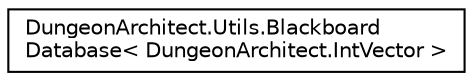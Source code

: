 digraph "Graphical Class Hierarchy"
{
  edge [fontname="Helvetica",fontsize="10",labelfontname="Helvetica",labelfontsize="10"];
  node [fontname="Helvetica",fontsize="10",shape=record];
  rankdir="LR";
  Node1 [label="DungeonArchitect.Utils.Blackboard\lDatabase\< DungeonArchitect.IntVector \>",height=0.2,width=0.4,color="black", fillcolor="white", style="filled",URL="$class_dungeon_architect_1_1_utils_1_1_blackboard_database.html"];
}

